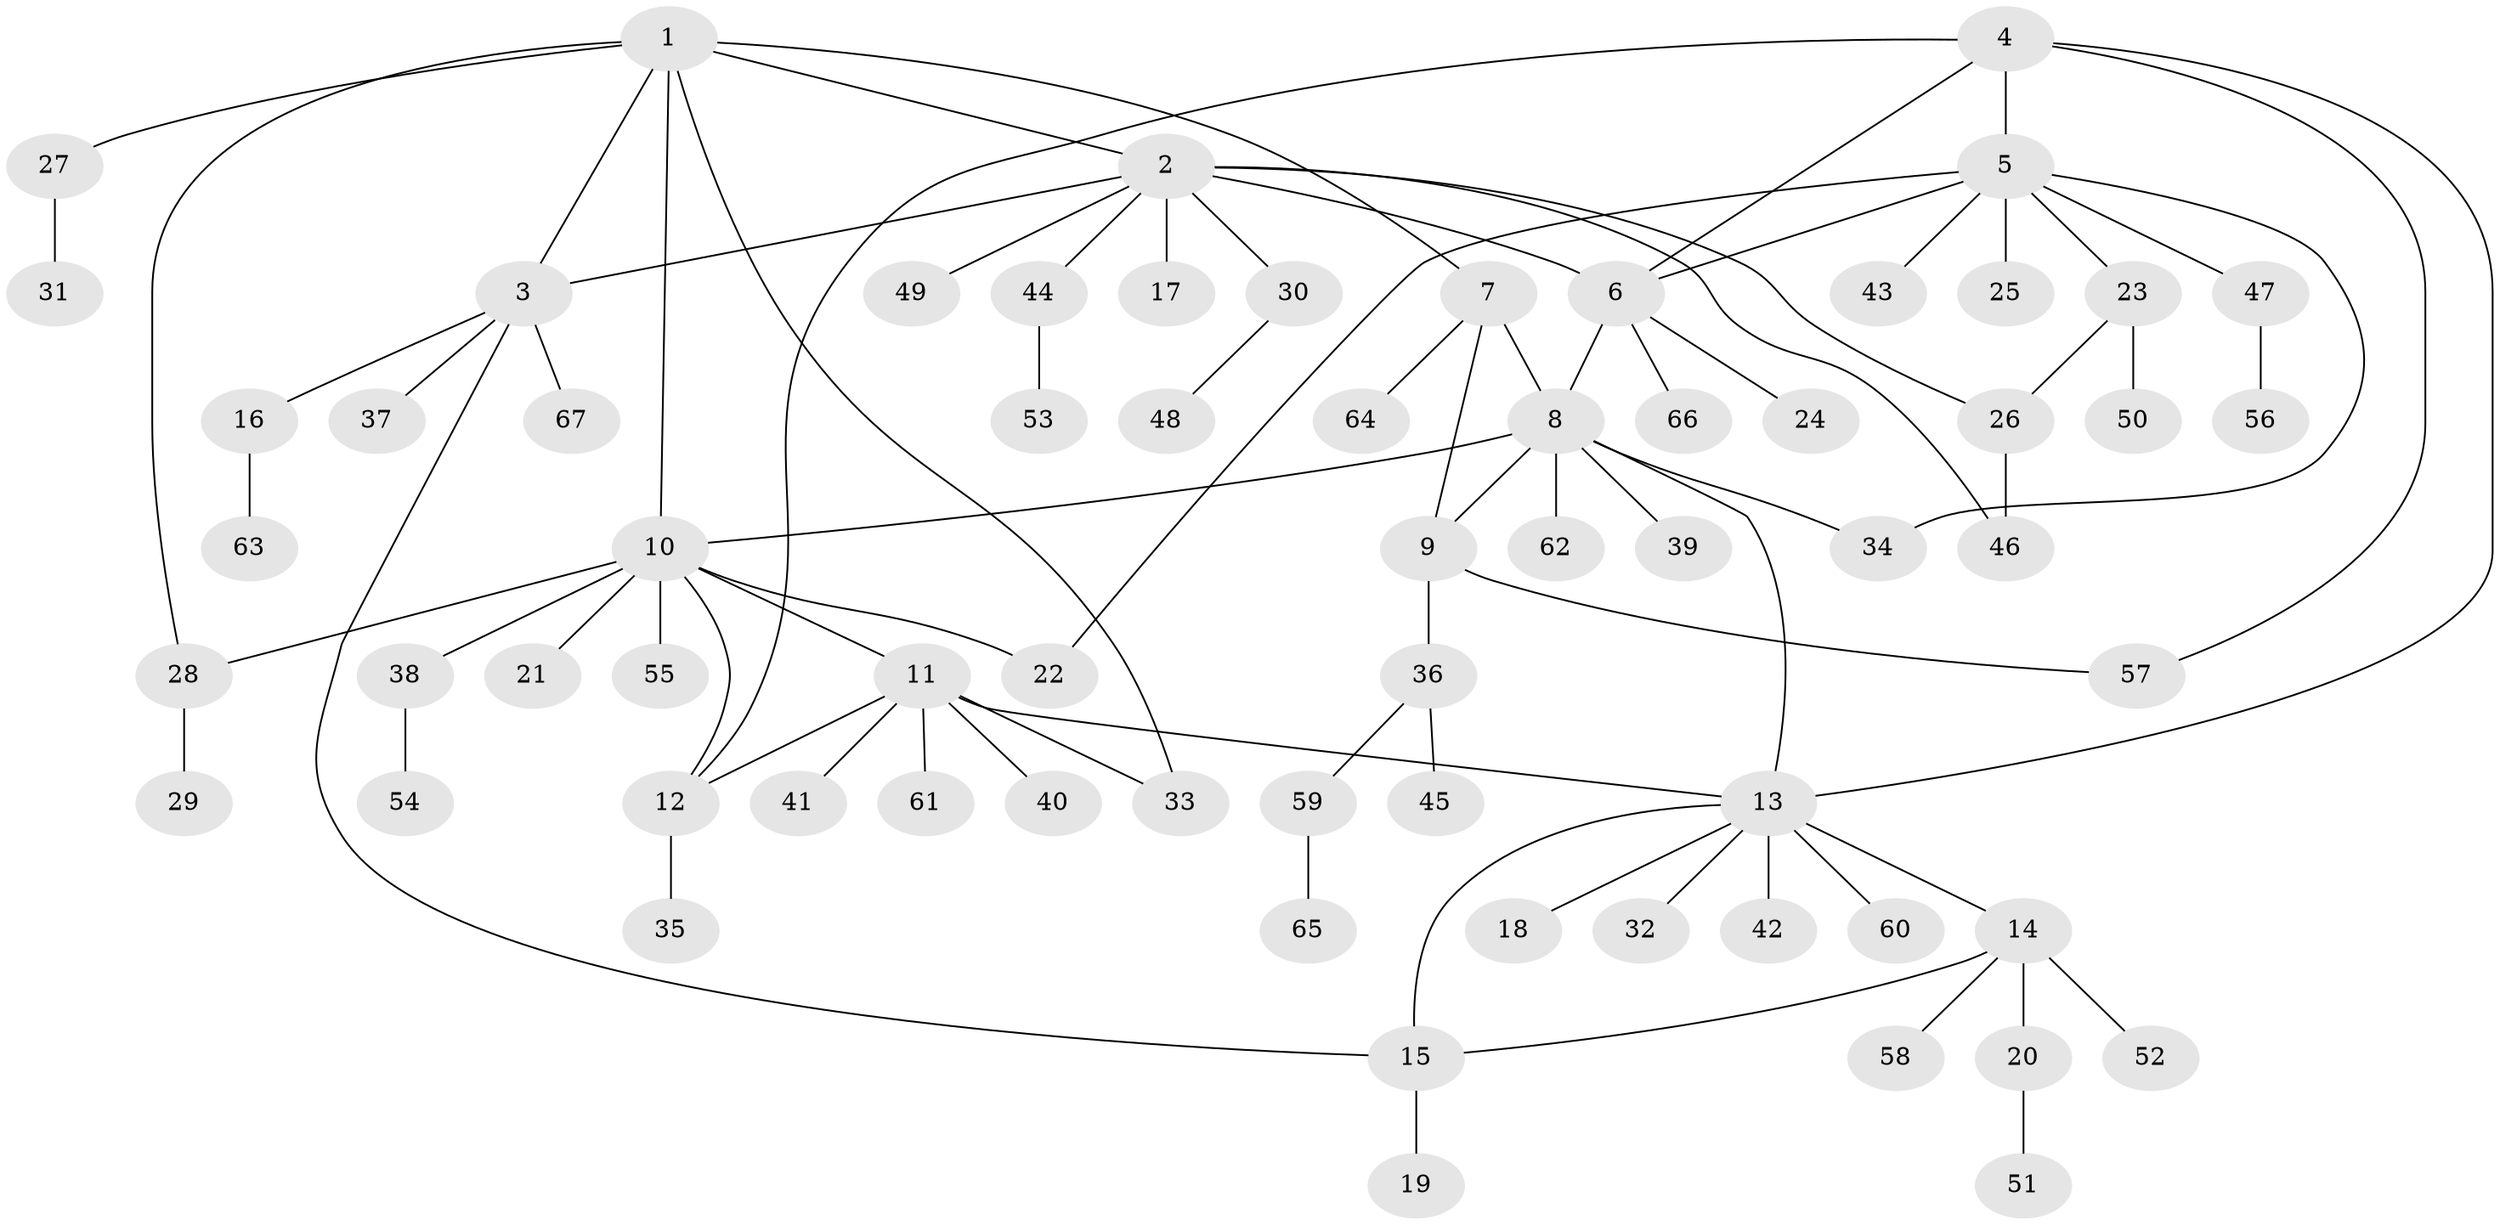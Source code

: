 // Generated by graph-tools (version 1.1) at 2025/15/03/09/25 04:15:54]
// undirected, 67 vertices, 84 edges
graph export_dot {
graph [start="1"]
  node [color=gray90,style=filled];
  1;
  2;
  3;
  4;
  5;
  6;
  7;
  8;
  9;
  10;
  11;
  12;
  13;
  14;
  15;
  16;
  17;
  18;
  19;
  20;
  21;
  22;
  23;
  24;
  25;
  26;
  27;
  28;
  29;
  30;
  31;
  32;
  33;
  34;
  35;
  36;
  37;
  38;
  39;
  40;
  41;
  42;
  43;
  44;
  45;
  46;
  47;
  48;
  49;
  50;
  51;
  52;
  53;
  54;
  55;
  56;
  57;
  58;
  59;
  60;
  61;
  62;
  63;
  64;
  65;
  66;
  67;
  1 -- 2;
  1 -- 3;
  1 -- 7;
  1 -- 10;
  1 -- 27;
  1 -- 28;
  1 -- 33;
  2 -- 3;
  2 -- 6;
  2 -- 17;
  2 -- 26;
  2 -- 30;
  2 -- 44;
  2 -- 46;
  2 -- 49;
  3 -- 15;
  3 -- 16;
  3 -- 37;
  3 -- 67;
  4 -- 5;
  4 -- 6;
  4 -- 12;
  4 -- 13;
  4 -- 57;
  5 -- 6;
  5 -- 22;
  5 -- 23;
  5 -- 25;
  5 -- 34;
  5 -- 43;
  5 -- 47;
  6 -- 8;
  6 -- 24;
  6 -- 66;
  7 -- 8;
  7 -- 9;
  7 -- 64;
  8 -- 9;
  8 -- 10;
  8 -- 13;
  8 -- 34;
  8 -- 39;
  8 -- 62;
  9 -- 36;
  9 -- 57;
  10 -- 11;
  10 -- 12;
  10 -- 21;
  10 -- 22;
  10 -- 28;
  10 -- 38;
  10 -- 55;
  11 -- 12;
  11 -- 13;
  11 -- 33;
  11 -- 40;
  11 -- 41;
  11 -- 61;
  12 -- 35;
  13 -- 14;
  13 -- 15;
  13 -- 18;
  13 -- 32;
  13 -- 42;
  13 -- 60;
  14 -- 15;
  14 -- 20;
  14 -- 52;
  14 -- 58;
  15 -- 19;
  16 -- 63;
  20 -- 51;
  23 -- 26;
  23 -- 50;
  26 -- 46;
  27 -- 31;
  28 -- 29;
  30 -- 48;
  36 -- 45;
  36 -- 59;
  38 -- 54;
  44 -- 53;
  47 -- 56;
  59 -- 65;
}
